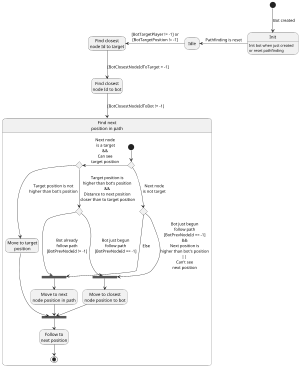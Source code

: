 @startuml
'https://plantuml.com/state-diagram

scale 300 width
hide empty description

state "Init" as Init
state "Idle" as Idle
state "Find closest\nnode Id to target" as FindClosestNodeIdToTarget
state "Find closest\nnode Id to bot" as FindClosestNodeIdToBot

'Idle
[*] -down-> Init : Bot created
Init : Init bot when just created
Init : or reset pathfinding
Init -left-> Idle : Pathfinding is reset

'Targeting
Idle -left-> FindClosestNodeIdToTarget : [BotTargetPlayer != -1] or\n[BotTargetPosition != -1]
FindClosestNodeIdToTarget --> FindClosestNodeIdToBot : [BotClosestNodeIdToTarget = -1]
FindClosestNodeIdToBot --> FindNextNodeId : [BotClosestNodeIdToBot != -1]

state "Find next\nposition in path" as FindNextNodeId {
    state BeginPathFindingChoice <<choice>>
    state BotFolowPathChoice <<choice>>
    [*] --> BotFolowPathChoice
    state BotPrevNodeIdChoice <<choice>>
    state BotNextNodeIsTargetChoice <<choice>>
    state "Move to closest\nnode position to bot" as MoveToClosestNodeToBot
    state "Move to next\nnode position in path" as MoveToNextNodeInPath
    state "Move to target\nposition" as MoveToTargetPosition
    state "Follow to\nnext position" as FollowToNextPosition
    state JoinClosestNode <<join>>
    state JoinNextNode <<join>>
    state Join2 <<join>>

    'Bot just begun follow path
    BotFolowPathChoice --> BeginPathFindingChoice : Next node\nis not target
    BeginPathFindingChoice --> JoinClosestNode : Bot just begun\nfollow path\n[BotPrevNodeId == -1]\n&&\nNext position is\nhigher than bot's position\n|| \nCan't see\nnext position
    BeginPathFindingChoice --> JoinNextNode : Else
    JoinClosestNode --> MoveToClosestNodeToBot

    BotFolowPathChoice -left-> BotNextNodeIsTargetChoice : Next node\n is a target\n&&\nCan see\ntarget position
    BotNextNodeIsTargetChoice --> MoveToTargetPosition : Target position is not\nhigher than bot's position
    BotNextNodeIsTargetChoice --> BotPrevNodeIdChoice : Target position is\nhigher than bot's position\n&&\nDistance to next position\n closer than to target position

    'End pathfinding
    BotPrevNodeIdChoice --> JoinNextNode : Bot already\nfollow path\n[BotPrevNodeId != -1]
    BotPrevNodeIdChoice --> JoinClosestNode : Bot just begun\nfollow path\n[BotPrevNodeId == -1]
    JoinNextNode --> MoveToNextNodeInPath
    MoveToClosestNodeToBot --> Join2
    MoveToNextNodeInPath --> Join2
    MoveToTargetPosition --> Join2
    Join2 --> FollowToNextPosition
    FollowToNextPosition --> [*]
}



@enduml
